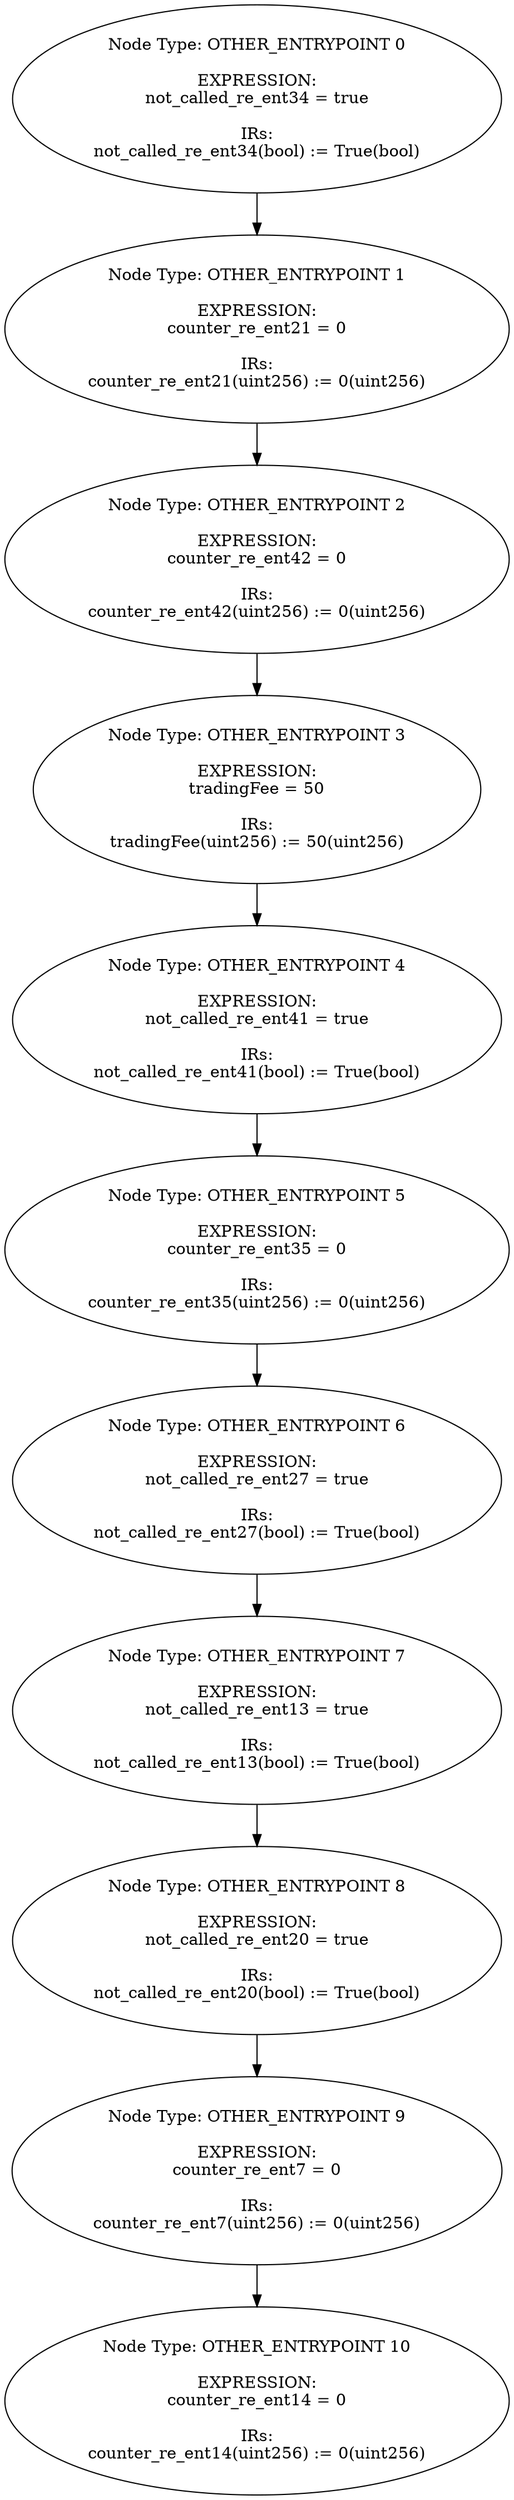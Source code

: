 digraph{
0[label="Node Type: OTHER_ENTRYPOINT 0

EXPRESSION:
not_called_re_ent34 = true

IRs:
not_called_re_ent34(bool) := True(bool)"];
0->1;
1[label="Node Type: OTHER_ENTRYPOINT 1

EXPRESSION:
counter_re_ent21 = 0

IRs:
counter_re_ent21(uint256) := 0(uint256)"];
1->2;
2[label="Node Type: OTHER_ENTRYPOINT 2

EXPRESSION:
counter_re_ent42 = 0

IRs:
counter_re_ent42(uint256) := 0(uint256)"];
2->3;
3[label="Node Type: OTHER_ENTRYPOINT 3

EXPRESSION:
tradingFee = 50

IRs:
tradingFee(uint256) := 50(uint256)"];
3->4;
4[label="Node Type: OTHER_ENTRYPOINT 4

EXPRESSION:
not_called_re_ent41 = true

IRs:
not_called_re_ent41(bool) := True(bool)"];
4->5;
5[label="Node Type: OTHER_ENTRYPOINT 5

EXPRESSION:
counter_re_ent35 = 0

IRs:
counter_re_ent35(uint256) := 0(uint256)"];
5->6;
6[label="Node Type: OTHER_ENTRYPOINT 6

EXPRESSION:
not_called_re_ent27 = true

IRs:
not_called_re_ent27(bool) := True(bool)"];
6->7;
7[label="Node Type: OTHER_ENTRYPOINT 7

EXPRESSION:
not_called_re_ent13 = true

IRs:
not_called_re_ent13(bool) := True(bool)"];
7->8;
8[label="Node Type: OTHER_ENTRYPOINT 8

EXPRESSION:
not_called_re_ent20 = true

IRs:
not_called_re_ent20(bool) := True(bool)"];
8->9;
9[label="Node Type: OTHER_ENTRYPOINT 9

EXPRESSION:
counter_re_ent7 = 0

IRs:
counter_re_ent7(uint256) := 0(uint256)"];
9->10;
10[label="Node Type: OTHER_ENTRYPOINT 10

EXPRESSION:
counter_re_ent14 = 0

IRs:
counter_re_ent14(uint256) := 0(uint256)"];
}
